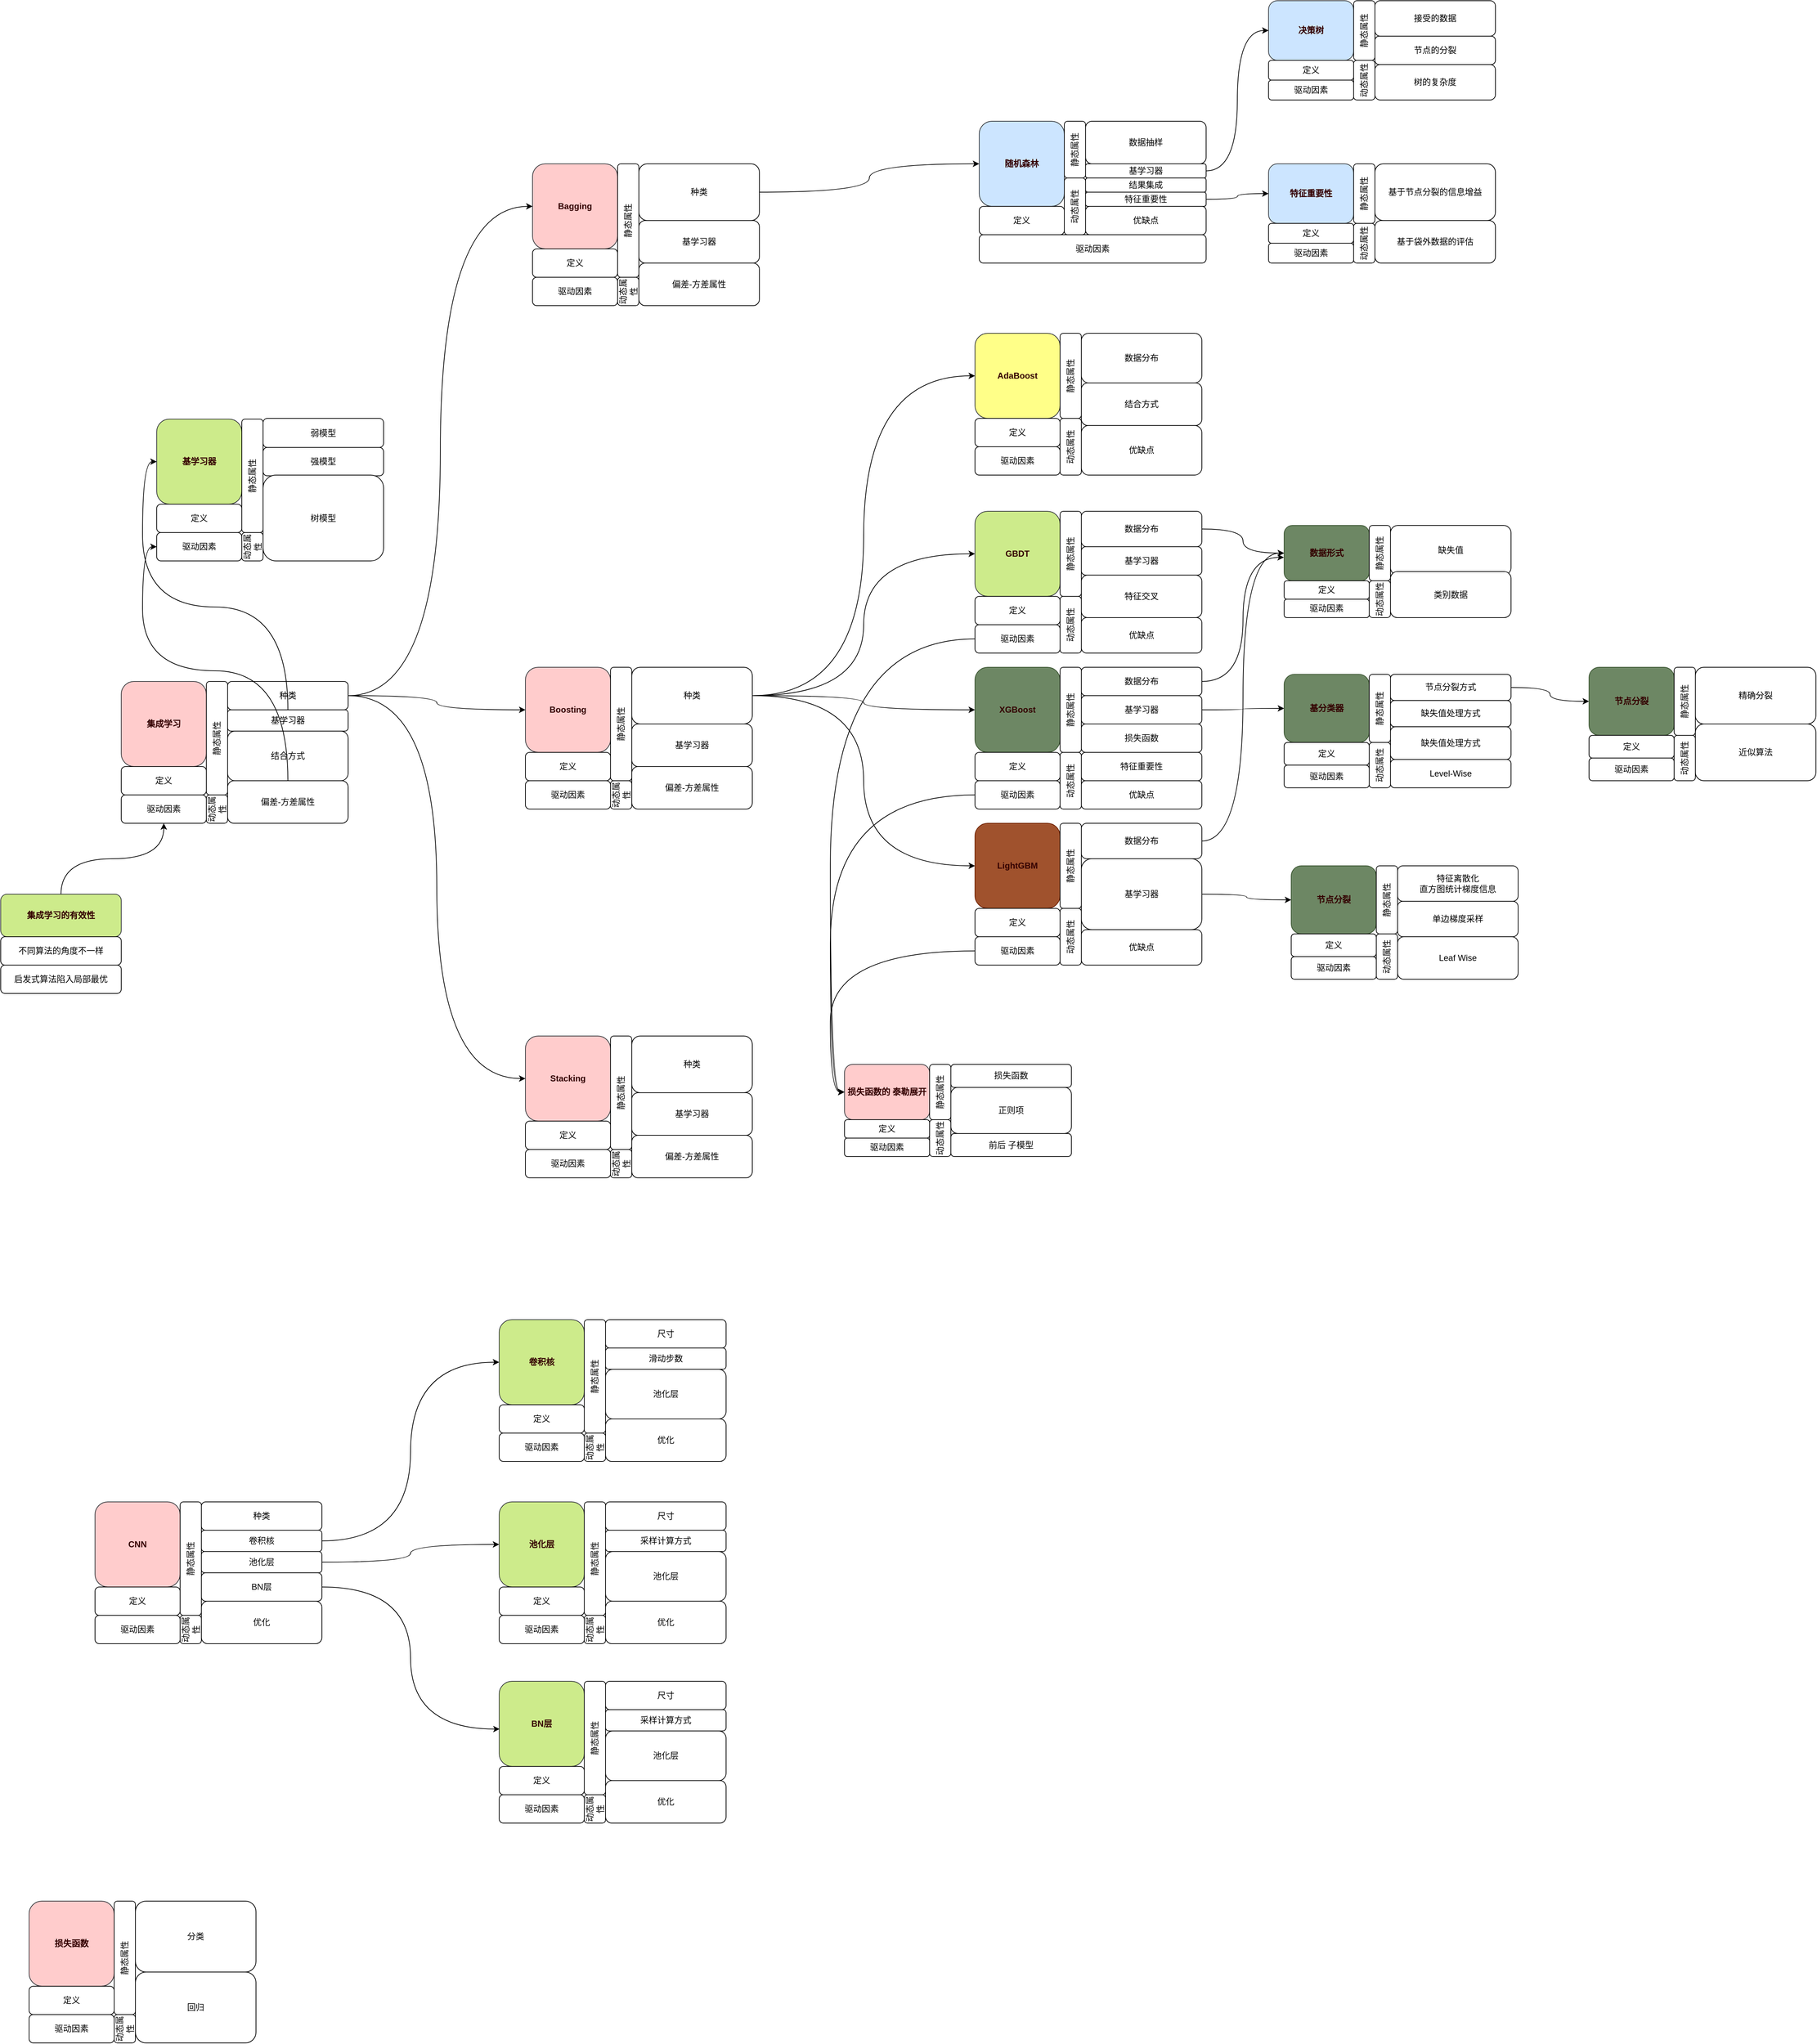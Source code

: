 <mxfile version="14.2.9" type="github">
  <diagram id="jXWVS1nJ8mBkfSVFLXK5" name="Page-1">
    <mxGraphModel dx="1015" dy="363" grid="1" gridSize="10" guides="1" tooltips="1" connect="1" arrows="1" fold="1" page="1" pageScale="1" pageWidth="827" pageHeight="1169" math="1" shadow="0">
      <root>
        <mxCell id="0" />
        <mxCell id="1" parent="0" />
        <mxCell id="T_8p9TyNU_sb_ak6CZyA-57" value="" style="group" vertex="1" connectable="0" parent="1">
          <mxGeometry x="450" y="1460" width="320" height="200" as="geometry" />
        </mxCell>
        <mxCell id="T_8p9TyNU_sb_ak6CZyA-41" value="&lt;font color=&quot;#330000&quot;&gt;&lt;b&gt;集成学习&lt;/b&gt;&lt;/font&gt;" style="rounded=1;whiteSpace=wrap;html=1;fillColor=#ffcccc;strokeColor=#36393d;" vertex="1" parent="T_8p9TyNU_sb_ak6CZyA-57">
          <mxGeometry width="120" height="120" as="geometry" />
        </mxCell>
        <mxCell id="T_8p9TyNU_sb_ak6CZyA-42" value="定义" style="rounded=1;whiteSpace=wrap;html=1;" vertex="1" parent="T_8p9TyNU_sb_ak6CZyA-57">
          <mxGeometry y="120" width="120" height="40" as="geometry" />
        </mxCell>
        <mxCell id="T_8p9TyNU_sb_ak6CZyA-43" value="静态属性" style="rounded=1;whiteSpace=wrap;html=1;horizontal=0;" vertex="1" parent="T_8p9TyNU_sb_ak6CZyA-57">
          <mxGeometry x="120" width="30" height="160" as="geometry" />
        </mxCell>
        <mxCell id="T_8p9TyNU_sb_ak6CZyA-44" value="种类" style="rounded=1;whiteSpace=wrap;html=1;" vertex="1" parent="T_8p9TyNU_sb_ak6CZyA-57">
          <mxGeometry x="150" width="170" height="40" as="geometry" />
        </mxCell>
        <mxCell id="T_8p9TyNU_sb_ak6CZyA-45" value="动态属性" style="rounded=1;whiteSpace=wrap;html=1;horizontal=0;" vertex="1" parent="T_8p9TyNU_sb_ak6CZyA-57">
          <mxGeometry x="120" y="160" width="30" height="40" as="geometry" />
        </mxCell>
        <mxCell id="T_8p9TyNU_sb_ak6CZyA-46" value="基学习器" style="rounded=1;whiteSpace=wrap;html=1;" vertex="1" parent="T_8p9TyNU_sb_ak6CZyA-57">
          <mxGeometry x="150" y="40" width="170" height="30" as="geometry" />
        </mxCell>
        <mxCell id="T_8p9TyNU_sb_ak6CZyA-47" value="驱动因素" style="rounded=1;whiteSpace=wrap;html=1;" vertex="1" parent="T_8p9TyNU_sb_ak6CZyA-57">
          <mxGeometry y="160" width="120" height="40" as="geometry" />
        </mxCell>
        <mxCell id="T_8p9TyNU_sb_ak6CZyA-48" value="偏差-方差属性" style="rounded=1;whiteSpace=wrap;html=1;" vertex="1" parent="T_8p9TyNU_sb_ak6CZyA-57">
          <mxGeometry x="150" y="140" width="170" height="60" as="geometry" />
        </mxCell>
        <mxCell id="T_8p9TyNU_sb_ak6CZyA-145" value="结合方式" style="rounded=1;whiteSpace=wrap;html=1;" vertex="1" parent="T_8p9TyNU_sb_ak6CZyA-57">
          <mxGeometry x="150" y="70" width="170" height="70" as="geometry" />
        </mxCell>
        <mxCell id="T_8p9TyNU_sb_ak6CZyA-60" value="" style="group" vertex="1" connectable="0" parent="1">
          <mxGeometry x="1660" y="670" width="320" height="200" as="geometry" />
        </mxCell>
        <mxCell id="T_8p9TyNU_sb_ak6CZyA-49" value="&lt;font color=&quot;#330000&quot;&gt;&lt;b&gt;随机森林&lt;/b&gt;&lt;/font&gt;" style="rounded=1;whiteSpace=wrap;html=1;fillColor=#cce5ff;strokeColor=#36393d;" vertex="1" parent="T_8p9TyNU_sb_ak6CZyA-60">
          <mxGeometry width="120" height="120" as="geometry" />
        </mxCell>
        <mxCell id="T_8p9TyNU_sb_ak6CZyA-50" value="定义" style="rounded=1;whiteSpace=wrap;html=1;" vertex="1" parent="T_8p9TyNU_sb_ak6CZyA-60">
          <mxGeometry y="120" width="120" height="40" as="geometry" />
        </mxCell>
        <mxCell id="T_8p9TyNU_sb_ak6CZyA-51" value="静态属性" style="rounded=1;whiteSpace=wrap;html=1;horizontal=0;" vertex="1" parent="T_8p9TyNU_sb_ak6CZyA-60">
          <mxGeometry x="120" width="30" height="80" as="geometry" />
        </mxCell>
        <mxCell id="T_8p9TyNU_sb_ak6CZyA-52" value="数据抽样" style="rounded=1;whiteSpace=wrap;html=1;" vertex="1" parent="T_8p9TyNU_sb_ak6CZyA-60">
          <mxGeometry x="150" width="170" height="60" as="geometry" />
        </mxCell>
        <mxCell id="T_8p9TyNU_sb_ak6CZyA-53" value="动态属性" style="rounded=1;whiteSpace=wrap;html=1;horizontal=0;" vertex="1" parent="T_8p9TyNU_sb_ak6CZyA-60">
          <mxGeometry x="120" y="80" width="30" height="80" as="geometry" />
        </mxCell>
        <mxCell id="T_8p9TyNU_sb_ak6CZyA-54" value="基学习器" style="rounded=1;whiteSpace=wrap;html=1;" vertex="1" parent="T_8p9TyNU_sb_ak6CZyA-60">
          <mxGeometry x="150" y="60" width="170" height="20" as="geometry" />
        </mxCell>
        <mxCell id="T_8p9TyNU_sb_ak6CZyA-55" value="驱动因素" style="rounded=1;whiteSpace=wrap;html=1;" vertex="1" parent="T_8p9TyNU_sb_ak6CZyA-60">
          <mxGeometry y="160" width="320" height="40" as="geometry" />
        </mxCell>
        <mxCell id="T_8p9TyNU_sb_ak6CZyA-56" value="结果集成" style="rounded=1;whiteSpace=wrap;html=1;" vertex="1" parent="T_8p9TyNU_sb_ak6CZyA-60">
          <mxGeometry x="150" y="80" width="170" height="20" as="geometry" />
        </mxCell>
        <mxCell id="T_8p9TyNU_sb_ak6CZyA-58" value="优缺点" style="rounded=1;whiteSpace=wrap;html=1;" vertex="1" parent="T_8p9TyNU_sb_ak6CZyA-60">
          <mxGeometry x="150" y="120" width="170" height="40" as="geometry" />
        </mxCell>
        <mxCell id="T_8p9TyNU_sb_ak6CZyA-59" value="特征重要性" style="rounded=1;whiteSpace=wrap;html=1;" vertex="1" parent="T_8p9TyNU_sb_ak6CZyA-60">
          <mxGeometry x="150" y="100" width="170" height="20" as="geometry" />
        </mxCell>
        <mxCell id="T_8p9TyNU_sb_ak6CZyA-80" value="" style="group" vertex="1" connectable="0" parent="1">
          <mxGeometry x="1654" y="969" width="320" height="200" as="geometry" />
        </mxCell>
        <mxCell id="T_8p9TyNU_sb_ak6CZyA-62" value="&lt;font color=&quot;#330000&quot;&gt;&lt;b&gt;AdaBoost&lt;/b&gt;&lt;/font&gt;" style="rounded=1;whiteSpace=wrap;html=1;fillColor=#ffff88;strokeColor=#36393d;" vertex="1" parent="T_8p9TyNU_sb_ak6CZyA-80">
          <mxGeometry width="120" height="120" as="geometry" />
        </mxCell>
        <mxCell id="T_8p9TyNU_sb_ak6CZyA-63" value="定义" style="rounded=1;whiteSpace=wrap;html=1;" vertex="1" parent="T_8p9TyNU_sb_ak6CZyA-80">
          <mxGeometry y="120" width="120" height="40" as="geometry" />
        </mxCell>
        <mxCell id="T_8p9TyNU_sb_ak6CZyA-64" value="静态属性" style="rounded=1;whiteSpace=wrap;html=1;horizontal=0;" vertex="1" parent="T_8p9TyNU_sb_ak6CZyA-80">
          <mxGeometry x="120" width="30" height="120" as="geometry" />
        </mxCell>
        <mxCell id="T_8p9TyNU_sb_ak6CZyA-65" value="数据分布" style="rounded=1;whiteSpace=wrap;html=1;" vertex="1" parent="T_8p9TyNU_sb_ak6CZyA-80">
          <mxGeometry x="150" width="170" height="70" as="geometry" />
        </mxCell>
        <mxCell id="T_8p9TyNU_sb_ak6CZyA-66" value="动态属性" style="rounded=1;whiteSpace=wrap;html=1;horizontal=0;" vertex="1" parent="T_8p9TyNU_sb_ak6CZyA-80">
          <mxGeometry x="120" y="120" width="30" height="80" as="geometry" />
        </mxCell>
        <mxCell id="T_8p9TyNU_sb_ak6CZyA-67" value="结合方式" style="rounded=1;whiteSpace=wrap;html=1;" vertex="1" parent="T_8p9TyNU_sb_ak6CZyA-80">
          <mxGeometry x="150" y="70" width="170" height="60" as="geometry" />
        </mxCell>
        <mxCell id="T_8p9TyNU_sb_ak6CZyA-68" value="驱动因素" style="rounded=1;whiteSpace=wrap;html=1;" vertex="1" parent="T_8p9TyNU_sb_ak6CZyA-80">
          <mxGeometry y="160" width="120" height="40" as="geometry" />
        </mxCell>
        <mxCell id="T_8p9TyNU_sb_ak6CZyA-70" value="优缺点" style="rounded=1;whiteSpace=wrap;html=1;" vertex="1" parent="T_8p9TyNU_sb_ak6CZyA-80">
          <mxGeometry x="150" y="130" width="170" height="70" as="geometry" />
        </mxCell>
        <mxCell id="T_8p9TyNU_sb_ak6CZyA-91" value="" style="group" vertex="1" connectable="0" parent="1">
          <mxGeometry x="1654" y="1220" width="320" height="200" as="geometry" />
        </mxCell>
        <mxCell id="T_8p9TyNU_sb_ak6CZyA-72" value="&lt;font color=&quot;#330000&quot;&gt;&lt;b&gt;GBDT&lt;/b&gt;&lt;/font&gt;" style="rounded=1;whiteSpace=wrap;html=1;fillColor=#cdeb8b;strokeColor=#36393d;" vertex="1" parent="T_8p9TyNU_sb_ak6CZyA-91">
          <mxGeometry width="120" height="120" as="geometry" />
        </mxCell>
        <mxCell id="T_8p9TyNU_sb_ak6CZyA-73" value="定义" style="rounded=1;whiteSpace=wrap;html=1;" vertex="1" parent="T_8p9TyNU_sb_ak6CZyA-91">
          <mxGeometry y="120" width="120" height="40" as="geometry" />
        </mxCell>
        <mxCell id="T_8p9TyNU_sb_ak6CZyA-74" value="静态属性" style="rounded=1;whiteSpace=wrap;html=1;horizontal=0;" vertex="1" parent="T_8p9TyNU_sb_ak6CZyA-91">
          <mxGeometry x="120" width="30" height="120" as="geometry" />
        </mxCell>
        <mxCell id="T_8p9TyNU_sb_ak6CZyA-75" value="数据分布" style="rounded=1;whiteSpace=wrap;html=1;" vertex="1" parent="T_8p9TyNU_sb_ak6CZyA-91">
          <mxGeometry x="150" width="170" height="50" as="geometry" />
        </mxCell>
        <mxCell id="T_8p9TyNU_sb_ak6CZyA-76" value="动态属性" style="rounded=1;whiteSpace=wrap;html=1;horizontal=0;" vertex="1" parent="T_8p9TyNU_sb_ak6CZyA-91">
          <mxGeometry x="120" y="120" width="30" height="80" as="geometry" />
        </mxCell>
        <mxCell id="T_8p9TyNU_sb_ak6CZyA-77" value="基学习器" style="rounded=1;whiteSpace=wrap;html=1;" vertex="1" parent="T_8p9TyNU_sb_ak6CZyA-91">
          <mxGeometry x="150" y="50" width="170" height="40" as="geometry" />
        </mxCell>
        <mxCell id="T_8p9TyNU_sb_ak6CZyA-78" value="驱动因素" style="rounded=1;whiteSpace=wrap;html=1;" vertex="1" parent="T_8p9TyNU_sb_ak6CZyA-91">
          <mxGeometry y="160" width="120" height="40" as="geometry" />
        </mxCell>
        <mxCell id="T_8p9TyNU_sb_ak6CZyA-79" value="优缺点" style="rounded=1;whiteSpace=wrap;html=1;" vertex="1" parent="T_8p9TyNU_sb_ak6CZyA-91">
          <mxGeometry x="150" y="150" width="170" height="50" as="geometry" />
        </mxCell>
        <mxCell id="T_8p9TyNU_sb_ak6CZyA-81" value="特征交叉" style="rounded=1;whiteSpace=wrap;html=1;" vertex="1" parent="T_8p9TyNU_sb_ak6CZyA-91">
          <mxGeometry x="150" y="90" width="170" height="60" as="geometry" />
        </mxCell>
        <mxCell id="T_8p9TyNU_sb_ak6CZyA-92" value="" style="group" vertex="1" connectable="0" parent="1">
          <mxGeometry x="1654" y="1440" width="320" height="200" as="geometry" />
        </mxCell>
        <mxCell id="T_8p9TyNU_sb_ak6CZyA-82" value="&lt;b&gt;&lt;font color=&quot;#330000&quot;&gt;XGBoost&lt;/font&gt;&lt;/b&gt;" style="rounded=1;whiteSpace=wrap;html=1;fillColor=#6d8764;strokeColor=#3A5431;fontColor=#ffffff;" vertex="1" parent="T_8p9TyNU_sb_ak6CZyA-92">
          <mxGeometry width="120" height="120" as="geometry" />
        </mxCell>
        <mxCell id="T_8p9TyNU_sb_ak6CZyA-83" value="定义" style="rounded=1;whiteSpace=wrap;html=1;" vertex="1" parent="T_8p9TyNU_sb_ak6CZyA-92">
          <mxGeometry y="120" width="120" height="40" as="geometry" />
        </mxCell>
        <mxCell id="T_8p9TyNU_sb_ak6CZyA-84" value="静态属性" style="rounded=1;whiteSpace=wrap;html=1;horizontal=0;" vertex="1" parent="T_8p9TyNU_sb_ak6CZyA-92">
          <mxGeometry x="120" width="30" height="120" as="geometry" />
        </mxCell>
        <mxCell id="T_8p9TyNU_sb_ak6CZyA-85" value="数据分布" style="rounded=1;whiteSpace=wrap;html=1;" vertex="1" parent="T_8p9TyNU_sb_ak6CZyA-92">
          <mxGeometry x="150" width="170" height="40" as="geometry" />
        </mxCell>
        <mxCell id="T_8p9TyNU_sb_ak6CZyA-86" value="动态属性" style="rounded=1;whiteSpace=wrap;html=1;horizontal=0;" vertex="1" parent="T_8p9TyNU_sb_ak6CZyA-92">
          <mxGeometry x="120" y="120" width="30" height="80" as="geometry" />
        </mxCell>
        <mxCell id="T_8p9TyNU_sb_ak6CZyA-87" value="基学习器" style="rounded=1;whiteSpace=wrap;html=1;" vertex="1" parent="T_8p9TyNU_sb_ak6CZyA-92">
          <mxGeometry x="150" y="40" width="170" height="40" as="geometry" />
        </mxCell>
        <mxCell id="T_8p9TyNU_sb_ak6CZyA-88" value="驱动因素" style="rounded=1;whiteSpace=wrap;html=1;" vertex="1" parent="T_8p9TyNU_sb_ak6CZyA-92">
          <mxGeometry y="160" width="120" height="40" as="geometry" />
        </mxCell>
        <mxCell id="T_8p9TyNU_sb_ak6CZyA-89" value="优缺点" style="rounded=1;whiteSpace=wrap;html=1;" vertex="1" parent="T_8p9TyNU_sb_ak6CZyA-92">
          <mxGeometry x="150" y="160" width="170" height="40" as="geometry" />
        </mxCell>
        <mxCell id="T_8p9TyNU_sb_ak6CZyA-210" value="损失函数" style="rounded=1;whiteSpace=wrap;html=1;" vertex="1" parent="T_8p9TyNU_sb_ak6CZyA-92">
          <mxGeometry x="150" y="80" width="170" height="40" as="geometry" />
        </mxCell>
        <mxCell id="T_8p9TyNU_sb_ak6CZyA-245" value="特征重要性" style="rounded=1;whiteSpace=wrap;html=1;" vertex="1" parent="T_8p9TyNU_sb_ak6CZyA-92">
          <mxGeometry x="150" y="120" width="170" height="40" as="geometry" />
        </mxCell>
        <mxCell id="T_8p9TyNU_sb_ak6CZyA-97" value="" style="group" vertex="1" connectable="0" parent="1">
          <mxGeometry x="1030" y="730" width="320" height="200" as="geometry" />
        </mxCell>
        <mxCell id="T_8p9TyNU_sb_ak6CZyA-98" value="&lt;font color=&quot;#330000&quot;&gt;&lt;b&gt;Bagging&lt;/b&gt;&lt;/font&gt;" style="rounded=1;whiteSpace=wrap;html=1;fillColor=#ffcccc;strokeColor=#36393d;" vertex="1" parent="T_8p9TyNU_sb_ak6CZyA-97">
          <mxGeometry width="120" height="120" as="geometry" />
        </mxCell>
        <mxCell id="T_8p9TyNU_sb_ak6CZyA-99" value="定义" style="rounded=1;whiteSpace=wrap;html=1;" vertex="1" parent="T_8p9TyNU_sb_ak6CZyA-97">
          <mxGeometry y="120" width="120" height="40" as="geometry" />
        </mxCell>
        <mxCell id="T_8p9TyNU_sb_ak6CZyA-100" value="静态属性" style="rounded=1;whiteSpace=wrap;html=1;horizontal=0;" vertex="1" parent="T_8p9TyNU_sb_ak6CZyA-97">
          <mxGeometry x="120" width="30" height="160" as="geometry" />
        </mxCell>
        <mxCell id="T_8p9TyNU_sb_ak6CZyA-101" value="种类" style="rounded=1;whiteSpace=wrap;html=1;" vertex="1" parent="T_8p9TyNU_sb_ak6CZyA-97">
          <mxGeometry x="150" width="170" height="80" as="geometry" />
        </mxCell>
        <mxCell id="T_8p9TyNU_sb_ak6CZyA-102" value="动态属性" style="rounded=1;whiteSpace=wrap;html=1;horizontal=0;" vertex="1" parent="T_8p9TyNU_sb_ak6CZyA-97">
          <mxGeometry x="120" y="160" width="30" height="40" as="geometry" />
        </mxCell>
        <mxCell id="T_8p9TyNU_sb_ak6CZyA-103" value="基学习器" style="rounded=1;whiteSpace=wrap;html=1;" vertex="1" parent="T_8p9TyNU_sb_ak6CZyA-97">
          <mxGeometry x="150" y="80" width="170" height="60" as="geometry" />
        </mxCell>
        <mxCell id="T_8p9TyNU_sb_ak6CZyA-104" value="驱动因素" style="rounded=1;whiteSpace=wrap;html=1;" vertex="1" parent="T_8p9TyNU_sb_ak6CZyA-97">
          <mxGeometry y="160" width="120" height="40" as="geometry" />
        </mxCell>
        <mxCell id="T_8p9TyNU_sb_ak6CZyA-105" value="偏差-方差属性" style="rounded=1;whiteSpace=wrap;html=1;" vertex="1" parent="T_8p9TyNU_sb_ak6CZyA-97">
          <mxGeometry x="150" y="140" width="170" height="60" as="geometry" />
        </mxCell>
        <mxCell id="T_8p9TyNU_sb_ak6CZyA-106" value="" style="group" vertex="1" connectable="0" parent="1">
          <mxGeometry x="1020" y="1440" width="320" height="200" as="geometry" />
        </mxCell>
        <mxCell id="T_8p9TyNU_sb_ak6CZyA-107" value="&lt;font color=&quot;#330000&quot;&gt;&lt;b&gt;Boosting&lt;/b&gt;&lt;/font&gt;" style="rounded=1;whiteSpace=wrap;html=1;fillColor=#ffcccc;strokeColor=#36393d;" vertex="1" parent="T_8p9TyNU_sb_ak6CZyA-106">
          <mxGeometry width="120" height="120" as="geometry" />
        </mxCell>
        <mxCell id="T_8p9TyNU_sb_ak6CZyA-108" value="定义" style="rounded=1;whiteSpace=wrap;html=1;" vertex="1" parent="T_8p9TyNU_sb_ak6CZyA-106">
          <mxGeometry y="120" width="120" height="40" as="geometry" />
        </mxCell>
        <mxCell id="T_8p9TyNU_sb_ak6CZyA-109" value="静态属性" style="rounded=1;whiteSpace=wrap;html=1;horizontal=0;" vertex="1" parent="T_8p9TyNU_sb_ak6CZyA-106">
          <mxGeometry x="120" width="30" height="160" as="geometry" />
        </mxCell>
        <mxCell id="T_8p9TyNU_sb_ak6CZyA-110" value="种类" style="rounded=1;whiteSpace=wrap;html=1;" vertex="1" parent="T_8p9TyNU_sb_ak6CZyA-106">
          <mxGeometry x="150" width="170" height="80" as="geometry" />
        </mxCell>
        <mxCell id="T_8p9TyNU_sb_ak6CZyA-111" value="动态属性" style="rounded=1;whiteSpace=wrap;html=1;horizontal=0;" vertex="1" parent="T_8p9TyNU_sb_ak6CZyA-106">
          <mxGeometry x="120" y="160" width="30" height="40" as="geometry" />
        </mxCell>
        <mxCell id="T_8p9TyNU_sb_ak6CZyA-112" value="基学习器" style="rounded=1;whiteSpace=wrap;html=1;" vertex="1" parent="T_8p9TyNU_sb_ak6CZyA-106">
          <mxGeometry x="150" y="80" width="170" height="60" as="geometry" />
        </mxCell>
        <mxCell id="T_8p9TyNU_sb_ak6CZyA-113" value="驱动因素" style="rounded=1;whiteSpace=wrap;html=1;" vertex="1" parent="T_8p9TyNU_sb_ak6CZyA-106">
          <mxGeometry y="160" width="120" height="40" as="geometry" />
        </mxCell>
        <mxCell id="T_8p9TyNU_sb_ak6CZyA-114" value="偏差-方差属性" style="rounded=1;whiteSpace=wrap;html=1;" vertex="1" parent="T_8p9TyNU_sb_ak6CZyA-106">
          <mxGeometry x="150" y="140" width="170" height="60" as="geometry" />
        </mxCell>
        <mxCell id="T_8p9TyNU_sb_ak6CZyA-115" value="" style="group" vertex="1" connectable="0" parent="1">
          <mxGeometry x="1020" y="1960" width="320" height="200" as="geometry" />
        </mxCell>
        <mxCell id="T_8p9TyNU_sb_ak6CZyA-116" value="&lt;font color=&quot;#330000&quot;&gt;&lt;b&gt;Stacking&lt;/b&gt;&lt;/font&gt;" style="rounded=1;whiteSpace=wrap;html=1;fillColor=#ffcccc;strokeColor=#36393d;" vertex="1" parent="T_8p9TyNU_sb_ak6CZyA-115">
          <mxGeometry width="120" height="120" as="geometry" />
        </mxCell>
        <mxCell id="T_8p9TyNU_sb_ak6CZyA-117" value="定义" style="rounded=1;whiteSpace=wrap;html=1;" vertex="1" parent="T_8p9TyNU_sb_ak6CZyA-115">
          <mxGeometry y="120" width="120" height="40" as="geometry" />
        </mxCell>
        <mxCell id="T_8p9TyNU_sb_ak6CZyA-118" value="静态属性" style="rounded=1;whiteSpace=wrap;html=1;horizontal=0;" vertex="1" parent="T_8p9TyNU_sb_ak6CZyA-115">
          <mxGeometry x="120" width="30" height="160" as="geometry" />
        </mxCell>
        <mxCell id="T_8p9TyNU_sb_ak6CZyA-119" value="种类" style="rounded=1;whiteSpace=wrap;html=1;" vertex="1" parent="T_8p9TyNU_sb_ak6CZyA-115">
          <mxGeometry x="150" width="170" height="80" as="geometry" />
        </mxCell>
        <mxCell id="T_8p9TyNU_sb_ak6CZyA-120" value="动态属性" style="rounded=1;whiteSpace=wrap;html=1;horizontal=0;" vertex="1" parent="T_8p9TyNU_sb_ak6CZyA-115">
          <mxGeometry x="120" y="160" width="30" height="40" as="geometry" />
        </mxCell>
        <mxCell id="T_8p9TyNU_sb_ak6CZyA-121" value="基学习器" style="rounded=1;whiteSpace=wrap;html=1;" vertex="1" parent="T_8p9TyNU_sb_ak6CZyA-115">
          <mxGeometry x="150" y="80" width="170" height="60" as="geometry" />
        </mxCell>
        <mxCell id="T_8p9TyNU_sb_ak6CZyA-122" value="驱动因素" style="rounded=1;whiteSpace=wrap;html=1;" vertex="1" parent="T_8p9TyNU_sb_ak6CZyA-115">
          <mxGeometry y="160" width="120" height="40" as="geometry" />
        </mxCell>
        <mxCell id="T_8p9TyNU_sb_ak6CZyA-123" value="偏差-方差属性" style="rounded=1;whiteSpace=wrap;html=1;" vertex="1" parent="T_8p9TyNU_sb_ak6CZyA-115">
          <mxGeometry x="150" y="140" width="170" height="60" as="geometry" />
        </mxCell>
        <mxCell id="T_8p9TyNU_sb_ak6CZyA-124" style="edgeStyle=orthogonalEdgeStyle;orthogonalLoop=1;jettySize=auto;html=1;entryX=0;entryY=0.5;entryDx=0;entryDy=0;curved=1;" edge="1" parent="1" source="T_8p9TyNU_sb_ak6CZyA-44" target="T_8p9TyNU_sb_ak6CZyA-98">
          <mxGeometry relative="1" as="geometry" />
        </mxCell>
        <mxCell id="T_8p9TyNU_sb_ak6CZyA-126" style="edgeStyle=orthogonalEdgeStyle;curved=1;orthogonalLoop=1;jettySize=auto;html=1;entryX=0;entryY=0.5;entryDx=0;entryDy=0;" edge="1" parent="1" source="T_8p9TyNU_sb_ak6CZyA-44" target="T_8p9TyNU_sb_ak6CZyA-116">
          <mxGeometry relative="1" as="geometry" />
        </mxCell>
        <mxCell id="T_8p9TyNU_sb_ak6CZyA-127" style="edgeStyle=orthogonalEdgeStyle;curved=1;orthogonalLoop=1;jettySize=auto;html=1;" edge="1" parent="1" source="T_8p9TyNU_sb_ak6CZyA-44" target="T_8p9TyNU_sb_ak6CZyA-107">
          <mxGeometry relative="1" as="geometry" />
        </mxCell>
        <mxCell id="T_8p9TyNU_sb_ak6CZyA-130" style="edgeStyle=orthogonalEdgeStyle;curved=1;orthogonalLoop=1;jettySize=auto;html=1;entryX=0;entryY=0.5;entryDx=0;entryDy=0;" edge="1" parent="1" source="T_8p9TyNU_sb_ak6CZyA-101" target="T_8p9TyNU_sb_ak6CZyA-49">
          <mxGeometry relative="1" as="geometry" />
        </mxCell>
        <mxCell id="T_8p9TyNU_sb_ak6CZyA-131" style="edgeStyle=orthogonalEdgeStyle;curved=1;orthogonalLoop=1;jettySize=auto;html=1;entryX=0;entryY=0.5;entryDx=0;entryDy=0;" edge="1" parent="1" source="T_8p9TyNU_sb_ak6CZyA-110" target="T_8p9TyNU_sb_ak6CZyA-62">
          <mxGeometry relative="1" as="geometry" />
        </mxCell>
        <mxCell id="T_8p9TyNU_sb_ak6CZyA-132" style="edgeStyle=orthogonalEdgeStyle;curved=1;orthogonalLoop=1;jettySize=auto;html=1;entryX=0;entryY=0.5;entryDx=0;entryDy=0;" edge="1" parent="1" source="T_8p9TyNU_sb_ak6CZyA-110" target="T_8p9TyNU_sb_ak6CZyA-72">
          <mxGeometry relative="1" as="geometry" />
        </mxCell>
        <mxCell id="T_8p9TyNU_sb_ak6CZyA-134" value="" style="group" vertex="1" connectable="0" parent="1">
          <mxGeometry x="1654" y="1660" width="320" height="200" as="geometry" />
        </mxCell>
        <mxCell id="T_8p9TyNU_sb_ak6CZyA-135" value="&lt;b&gt;&lt;font color=&quot;#330000&quot;&gt;LightGBM&lt;/font&gt;&lt;/b&gt;" style="rounded=1;whiteSpace=wrap;html=1;fillColor=#a0522d;strokeColor=#6D1F00;fontColor=#ffffff;" vertex="1" parent="T_8p9TyNU_sb_ak6CZyA-134">
          <mxGeometry width="120" height="120" as="geometry" />
        </mxCell>
        <mxCell id="T_8p9TyNU_sb_ak6CZyA-136" value="定义" style="rounded=1;whiteSpace=wrap;html=1;" vertex="1" parent="T_8p9TyNU_sb_ak6CZyA-134">
          <mxGeometry y="120" width="120" height="40" as="geometry" />
        </mxCell>
        <mxCell id="T_8p9TyNU_sb_ak6CZyA-137" value="静态属性" style="rounded=1;whiteSpace=wrap;html=1;horizontal=0;" vertex="1" parent="T_8p9TyNU_sb_ak6CZyA-134">
          <mxGeometry x="120" width="30" height="120" as="geometry" />
        </mxCell>
        <mxCell id="T_8p9TyNU_sb_ak6CZyA-138" value="数据分布" style="rounded=1;whiteSpace=wrap;html=1;" vertex="1" parent="T_8p9TyNU_sb_ak6CZyA-134">
          <mxGeometry x="150" width="170" height="50" as="geometry" />
        </mxCell>
        <mxCell id="T_8p9TyNU_sb_ak6CZyA-139" value="动态属性" style="rounded=1;whiteSpace=wrap;html=1;horizontal=0;" vertex="1" parent="T_8p9TyNU_sb_ak6CZyA-134">
          <mxGeometry x="120" y="120" width="30" height="80" as="geometry" />
        </mxCell>
        <mxCell id="T_8p9TyNU_sb_ak6CZyA-140" value="基学习器" style="rounded=1;whiteSpace=wrap;html=1;" vertex="1" parent="T_8p9TyNU_sb_ak6CZyA-134">
          <mxGeometry x="150" y="50" width="170" height="100" as="geometry" />
        </mxCell>
        <mxCell id="T_8p9TyNU_sb_ak6CZyA-141" value="驱动因素" style="rounded=1;whiteSpace=wrap;html=1;" vertex="1" parent="T_8p9TyNU_sb_ak6CZyA-134">
          <mxGeometry y="160" width="120" height="40" as="geometry" />
        </mxCell>
        <mxCell id="T_8p9TyNU_sb_ak6CZyA-142" value="优缺点" style="rounded=1;whiteSpace=wrap;html=1;" vertex="1" parent="T_8p9TyNU_sb_ak6CZyA-134">
          <mxGeometry x="150" y="150" width="170" height="50" as="geometry" />
        </mxCell>
        <mxCell id="T_8p9TyNU_sb_ak6CZyA-143" style="edgeStyle=orthogonalEdgeStyle;curved=1;orthogonalLoop=1;jettySize=auto;html=1;entryX=0;entryY=0.5;entryDx=0;entryDy=0;" edge="1" parent="1" source="T_8p9TyNU_sb_ak6CZyA-110" target="T_8p9TyNU_sb_ak6CZyA-82">
          <mxGeometry relative="1" as="geometry" />
        </mxCell>
        <mxCell id="T_8p9TyNU_sb_ak6CZyA-144" style="edgeStyle=orthogonalEdgeStyle;curved=1;orthogonalLoop=1;jettySize=auto;html=1;entryX=0;entryY=0.5;entryDx=0;entryDy=0;" edge="1" parent="1" source="T_8p9TyNU_sb_ak6CZyA-110" target="T_8p9TyNU_sb_ak6CZyA-135">
          <mxGeometry relative="1" as="geometry" />
        </mxCell>
        <mxCell id="T_8p9TyNU_sb_ak6CZyA-149" value="" style="group" vertex="1" connectable="0" parent="1">
          <mxGeometry x="280" y="1760" width="170" height="140" as="geometry" />
        </mxCell>
        <mxCell id="T_8p9TyNU_sb_ak6CZyA-146" value="&lt;font color=&quot;#330000&quot;&gt;集成学习的有效性&lt;/font&gt;" style="rounded=1;whiteSpace=wrap;html=1;fontStyle=1;fillColor=#cdeb8b;strokeColor=#36393d;" vertex="1" parent="T_8p9TyNU_sb_ak6CZyA-149">
          <mxGeometry width="170" height="60" as="geometry" />
        </mxCell>
        <mxCell id="T_8p9TyNU_sb_ak6CZyA-147" value="不同算法的角度不一样" style="rounded=1;whiteSpace=wrap;html=1;" vertex="1" parent="T_8p9TyNU_sb_ak6CZyA-149">
          <mxGeometry y="60" width="170" height="40" as="geometry" />
        </mxCell>
        <mxCell id="T_8p9TyNU_sb_ak6CZyA-148" value="启发式算法陷入局部最优" style="rounded=1;whiteSpace=wrap;html=1;" vertex="1" parent="T_8p9TyNU_sb_ak6CZyA-149">
          <mxGeometry y="100" width="170" height="40" as="geometry" />
        </mxCell>
        <mxCell id="T_8p9TyNU_sb_ak6CZyA-151" style="edgeStyle=orthogonalEdgeStyle;curved=1;orthogonalLoop=1;jettySize=auto;html=1;entryX=0.5;entryY=1;entryDx=0;entryDy=0;" edge="1" parent="1" source="T_8p9TyNU_sb_ak6CZyA-146" target="T_8p9TyNU_sb_ak6CZyA-47">
          <mxGeometry relative="1" as="geometry" />
        </mxCell>
        <mxCell id="T_8p9TyNU_sb_ak6CZyA-152" value="" style="group" vertex="1" connectable="0" parent="1">
          <mxGeometry x="500" y="1090" width="320" height="200" as="geometry" />
        </mxCell>
        <mxCell id="T_8p9TyNU_sb_ak6CZyA-153" value="&lt;font color=&quot;#330000&quot;&gt;&lt;b&gt;基学习器&lt;/b&gt;&lt;/font&gt;" style="rounded=1;whiteSpace=wrap;html=1;fillColor=#cdeb8b;strokeColor=#36393d;" vertex="1" parent="T_8p9TyNU_sb_ak6CZyA-152">
          <mxGeometry width="120" height="120" as="geometry" />
        </mxCell>
        <mxCell id="T_8p9TyNU_sb_ak6CZyA-154" value="定义" style="rounded=1;whiteSpace=wrap;html=1;" vertex="1" parent="T_8p9TyNU_sb_ak6CZyA-152">
          <mxGeometry y="120" width="120" height="40" as="geometry" />
        </mxCell>
        <mxCell id="T_8p9TyNU_sb_ak6CZyA-155" value="静态属性" style="rounded=1;whiteSpace=wrap;html=1;horizontal=0;" vertex="1" parent="T_8p9TyNU_sb_ak6CZyA-152">
          <mxGeometry x="120" width="30" height="160" as="geometry" />
        </mxCell>
        <mxCell id="T_8p9TyNU_sb_ak6CZyA-157" value="动态属性" style="rounded=1;whiteSpace=wrap;html=1;horizontal=0;" vertex="1" parent="T_8p9TyNU_sb_ak6CZyA-152">
          <mxGeometry x="120" y="160" width="30" height="40" as="geometry" />
        </mxCell>
        <mxCell id="T_8p9TyNU_sb_ak6CZyA-158" value="弱模型" style="rounded=1;whiteSpace=wrap;html=1;" vertex="1" parent="T_8p9TyNU_sb_ak6CZyA-152">
          <mxGeometry x="150" y="-1" width="170" height="41" as="geometry" />
        </mxCell>
        <mxCell id="T_8p9TyNU_sb_ak6CZyA-159" value="驱动因素" style="rounded=1;whiteSpace=wrap;html=1;" vertex="1" parent="T_8p9TyNU_sb_ak6CZyA-152">
          <mxGeometry y="160" width="120" height="40" as="geometry" />
        </mxCell>
        <mxCell id="T_8p9TyNU_sb_ak6CZyA-161" value="强模型" style="rounded=1;whiteSpace=wrap;html=1;" vertex="1" parent="T_8p9TyNU_sb_ak6CZyA-152">
          <mxGeometry x="150" y="40" width="170" height="40" as="geometry" />
        </mxCell>
        <mxCell id="T_8p9TyNU_sb_ak6CZyA-164" value="树模型" style="rounded=1;whiteSpace=wrap;html=1;" vertex="1" parent="T_8p9TyNU_sb_ak6CZyA-152">
          <mxGeometry x="150" y="79" width="170" height="121" as="geometry" />
        </mxCell>
        <mxCell id="T_8p9TyNU_sb_ak6CZyA-162" style="edgeStyle=orthogonalEdgeStyle;curved=1;orthogonalLoop=1;jettySize=auto;html=1;entryX=0;entryY=0.5;entryDx=0;entryDy=0;" edge="1" parent="1" source="T_8p9TyNU_sb_ak6CZyA-46" target="T_8p9TyNU_sb_ak6CZyA-153">
          <mxGeometry relative="1" as="geometry" />
        </mxCell>
        <mxCell id="T_8p9TyNU_sb_ak6CZyA-163" style="edgeStyle=orthogonalEdgeStyle;curved=1;orthogonalLoop=1;jettySize=auto;html=1;entryX=0;entryY=0.5;entryDx=0;entryDy=0;" edge="1" parent="1" source="T_8p9TyNU_sb_ak6CZyA-48" target="T_8p9TyNU_sb_ak6CZyA-159">
          <mxGeometry relative="1" as="geometry" />
        </mxCell>
        <mxCell id="T_8p9TyNU_sb_ak6CZyA-165" value="" style="group" vertex="1" connectable="0" parent="1">
          <mxGeometry x="2068" y="500" width="320" height="140" as="geometry" />
        </mxCell>
        <mxCell id="T_8p9TyNU_sb_ak6CZyA-166" value="&lt;font color=&quot;#330000&quot;&gt;&lt;b&gt;决策树&lt;/b&gt;&lt;/font&gt;" style="rounded=1;whiteSpace=wrap;html=1;fillColor=#cce5ff;strokeColor=#36393d;" vertex="1" parent="T_8p9TyNU_sb_ak6CZyA-165">
          <mxGeometry width="120" height="84" as="geometry" />
        </mxCell>
        <mxCell id="T_8p9TyNU_sb_ak6CZyA-167" value="定义" style="rounded=1;whiteSpace=wrap;html=1;" vertex="1" parent="T_8p9TyNU_sb_ak6CZyA-165">
          <mxGeometry y="84" width="120" height="28" as="geometry" />
        </mxCell>
        <mxCell id="T_8p9TyNU_sb_ak6CZyA-168" value="静态属性" style="rounded=1;whiteSpace=wrap;html=1;horizontal=0;" vertex="1" parent="T_8p9TyNU_sb_ak6CZyA-165">
          <mxGeometry x="120" width="30" height="84" as="geometry" />
        </mxCell>
        <mxCell id="T_8p9TyNU_sb_ak6CZyA-169" value="接受的数据" style="rounded=1;whiteSpace=wrap;html=1;" vertex="1" parent="T_8p9TyNU_sb_ak6CZyA-165">
          <mxGeometry x="150" width="170" height="50" as="geometry" />
        </mxCell>
        <mxCell id="T_8p9TyNU_sb_ak6CZyA-170" value="动态属性" style="rounded=1;whiteSpace=wrap;html=1;horizontal=0;" vertex="1" parent="T_8p9TyNU_sb_ak6CZyA-165">
          <mxGeometry x="120" y="84" width="30" height="56" as="geometry" />
        </mxCell>
        <mxCell id="T_8p9TyNU_sb_ak6CZyA-171" value="节点的分裂" style="rounded=1;whiteSpace=wrap;html=1;" vertex="1" parent="T_8p9TyNU_sb_ak6CZyA-165">
          <mxGeometry x="150" y="50" width="170" height="40" as="geometry" />
        </mxCell>
        <mxCell id="T_8p9TyNU_sb_ak6CZyA-172" value="驱动因素" style="rounded=1;whiteSpace=wrap;html=1;" vertex="1" parent="T_8p9TyNU_sb_ak6CZyA-165">
          <mxGeometry y="112" width="120" height="28" as="geometry" />
        </mxCell>
        <mxCell id="T_8p9TyNU_sb_ak6CZyA-173" value="树的复杂度" style="rounded=1;whiteSpace=wrap;html=1;" vertex="1" parent="T_8p9TyNU_sb_ak6CZyA-165">
          <mxGeometry x="150" y="90" width="170" height="50" as="geometry" />
        </mxCell>
        <mxCell id="T_8p9TyNU_sb_ak6CZyA-176" style="edgeStyle=orthogonalEdgeStyle;curved=1;orthogonalLoop=1;jettySize=auto;html=1;entryX=0;entryY=0.5;entryDx=0;entryDy=0;" edge="1" parent="1" source="T_8p9TyNU_sb_ak6CZyA-54" target="T_8p9TyNU_sb_ak6CZyA-166">
          <mxGeometry relative="1" as="geometry" />
        </mxCell>
        <mxCell id="T_8p9TyNU_sb_ak6CZyA-178" value="" style="group" vertex="1" connectable="0" parent="1">
          <mxGeometry x="2068" y="730" width="320" height="140" as="geometry" />
        </mxCell>
        <mxCell id="T_8p9TyNU_sb_ak6CZyA-179" value="&lt;font color=&quot;#330000&quot;&gt;&lt;b&gt;特征重要性&lt;/b&gt;&lt;/font&gt;" style="rounded=1;whiteSpace=wrap;html=1;fillColor=#cce5ff;strokeColor=#36393d;" vertex="1" parent="T_8p9TyNU_sb_ak6CZyA-178">
          <mxGeometry width="120" height="84" as="geometry" />
        </mxCell>
        <mxCell id="T_8p9TyNU_sb_ak6CZyA-180" value="定义" style="rounded=1;whiteSpace=wrap;html=1;" vertex="1" parent="T_8p9TyNU_sb_ak6CZyA-178">
          <mxGeometry y="84" width="120" height="28" as="geometry" />
        </mxCell>
        <mxCell id="T_8p9TyNU_sb_ak6CZyA-181" value="静态属性" style="rounded=1;whiteSpace=wrap;html=1;horizontal=0;" vertex="1" parent="T_8p9TyNU_sb_ak6CZyA-178">
          <mxGeometry x="120" width="30" height="84" as="geometry" />
        </mxCell>
        <mxCell id="T_8p9TyNU_sb_ak6CZyA-182" value="基于节点分裂的信息增益" style="rounded=1;whiteSpace=wrap;html=1;" vertex="1" parent="T_8p9TyNU_sb_ak6CZyA-178">
          <mxGeometry x="150" width="170" height="80" as="geometry" />
        </mxCell>
        <mxCell id="T_8p9TyNU_sb_ak6CZyA-183" value="动态属性" style="rounded=1;whiteSpace=wrap;html=1;horizontal=0;" vertex="1" parent="T_8p9TyNU_sb_ak6CZyA-178">
          <mxGeometry x="120" y="84" width="30" height="56" as="geometry" />
        </mxCell>
        <mxCell id="T_8p9TyNU_sb_ak6CZyA-184" value="基于袋外数据的评估" style="rounded=1;whiteSpace=wrap;html=1;" vertex="1" parent="T_8p9TyNU_sb_ak6CZyA-178">
          <mxGeometry x="150" y="80" width="170" height="60" as="geometry" />
        </mxCell>
        <mxCell id="T_8p9TyNU_sb_ak6CZyA-185" value="驱动因素" style="rounded=1;whiteSpace=wrap;html=1;" vertex="1" parent="T_8p9TyNU_sb_ak6CZyA-178">
          <mxGeometry y="112" width="120" height="28" as="geometry" />
        </mxCell>
        <mxCell id="T_8p9TyNU_sb_ak6CZyA-187" style="edgeStyle=orthogonalEdgeStyle;curved=1;orthogonalLoop=1;jettySize=auto;html=1;entryX=0;entryY=0.5;entryDx=0;entryDy=0;" edge="1" parent="1" source="T_8p9TyNU_sb_ak6CZyA-59" target="T_8p9TyNU_sb_ak6CZyA-179">
          <mxGeometry relative="1" as="geometry" />
        </mxCell>
        <mxCell id="T_8p9TyNU_sb_ak6CZyA-188" value="" style="group" vertex="1" connectable="0" parent="1">
          <mxGeometry x="1470" y="2000" width="320" height="130" as="geometry" />
        </mxCell>
        <mxCell id="T_8p9TyNU_sb_ak6CZyA-189" value="&lt;b&gt;&lt;font color=&quot;#330000&quot;&gt;损失函数的 泰勒展开&lt;/font&gt;&lt;/b&gt;" style="rounded=1;whiteSpace=wrap;html=1;fillColor=#ffcccc;strokeColor=#36393d;" vertex="1" parent="T_8p9TyNU_sb_ak6CZyA-188">
          <mxGeometry width="120" height="78" as="geometry" />
        </mxCell>
        <mxCell id="T_8p9TyNU_sb_ak6CZyA-190" value="定义" style="rounded=1;whiteSpace=wrap;html=1;" vertex="1" parent="T_8p9TyNU_sb_ak6CZyA-188">
          <mxGeometry y="78" width="120" height="26" as="geometry" />
        </mxCell>
        <mxCell id="T_8p9TyNU_sb_ak6CZyA-191" value="静态属性" style="rounded=1;whiteSpace=wrap;html=1;horizontal=0;" vertex="1" parent="T_8p9TyNU_sb_ak6CZyA-188">
          <mxGeometry x="120" width="30" height="78" as="geometry" />
        </mxCell>
        <mxCell id="T_8p9TyNU_sb_ak6CZyA-192" value="损失函数" style="rounded=1;whiteSpace=wrap;html=1;" vertex="1" parent="T_8p9TyNU_sb_ak6CZyA-188">
          <mxGeometry x="150" width="170" height="32.5" as="geometry" />
        </mxCell>
        <mxCell id="T_8p9TyNU_sb_ak6CZyA-193" value="动态属性" style="rounded=1;whiteSpace=wrap;html=1;horizontal=0;" vertex="1" parent="T_8p9TyNU_sb_ak6CZyA-188">
          <mxGeometry x="120" y="78" width="30" height="52" as="geometry" />
        </mxCell>
        <mxCell id="T_8p9TyNU_sb_ak6CZyA-194" value="正则项" style="rounded=1;whiteSpace=wrap;html=1;" vertex="1" parent="T_8p9TyNU_sb_ak6CZyA-188">
          <mxGeometry x="150" y="32.5" width="170" height="65" as="geometry" />
        </mxCell>
        <mxCell id="T_8p9TyNU_sb_ak6CZyA-195" value="驱动因素" style="rounded=1;whiteSpace=wrap;html=1;" vertex="1" parent="T_8p9TyNU_sb_ak6CZyA-188">
          <mxGeometry y="104" width="120" height="26" as="geometry" />
        </mxCell>
        <mxCell id="T_8p9TyNU_sb_ak6CZyA-196" value="前后 子模型" style="rounded=1;whiteSpace=wrap;html=1;" vertex="1" parent="T_8p9TyNU_sb_ak6CZyA-188">
          <mxGeometry x="150" y="97.5" width="170" height="32.5" as="geometry" />
        </mxCell>
        <mxCell id="T_8p9TyNU_sb_ak6CZyA-197" style="edgeStyle=orthogonalEdgeStyle;curved=1;orthogonalLoop=1;jettySize=auto;html=1;entryX=0;entryY=0.5;entryDx=0;entryDy=0;" edge="1" parent="1" source="T_8p9TyNU_sb_ak6CZyA-78" target="T_8p9TyNU_sb_ak6CZyA-189">
          <mxGeometry relative="1" as="geometry" />
        </mxCell>
        <mxCell id="T_8p9TyNU_sb_ak6CZyA-198" style="edgeStyle=orthogonalEdgeStyle;curved=1;orthogonalLoop=1;jettySize=auto;html=1;entryX=0;entryY=0.5;entryDx=0;entryDy=0;" edge="1" parent="1" source="T_8p9TyNU_sb_ak6CZyA-88" target="T_8p9TyNU_sb_ak6CZyA-189">
          <mxGeometry relative="1" as="geometry" />
        </mxCell>
        <mxCell id="T_8p9TyNU_sb_ak6CZyA-199" style="edgeStyle=orthogonalEdgeStyle;curved=1;orthogonalLoop=1;jettySize=auto;html=1;entryX=0;entryY=0.5;entryDx=0;entryDy=0;" edge="1" parent="1" source="T_8p9TyNU_sb_ak6CZyA-141" target="T_8p9TyNU_sb_ak6CZyA-189">
          <mxGeometry relative="1" as="geometry" />
        </mxCell>
        <mxCell id="T_8p9TyNU_sb_ak6CZyA-201" value="" style="group" vertex="1" connectable="0" parent="1">
          <mxGeometry x="2090" y="1240" width="320" height="130" as="geometry" />
        </mxCell>
        <mxCell id="T_8p9TyNU_sb_ak6CZyA-202" value="&lt;b&gt;&lt;font color=&quot;#330000&quot;&gt;数据形式&lt;/font&gt;&lt;/b&gt;" style="rounded=1;whiteSpace=wrap;html=1;fillColor=#6d8764;strokeColor=#3A5431;fontColor=#ffffff;" vertex="1" parent="T_8p9TyNU_sb_ak6CZyA-201">
          <mxGeometry width="120" height="78" as="geometry" />
        </mxCell>
        <mxCell id="T_8p9TyNU_sb_ak6CZyA-203" value="定义" style="rounded=1;whiteSpace=wrap;html=1;" vertex="1" parent="T_8p9TyNU_sb_ak6CZyA-201">
          <mxGeometry y="78" width="120" height="26" as="geometry" />
        </mxCell>
        <mxCell id="T_8p9TyNU_sb_ak6CZyA-204" value="静态属性" style="rounded=1;whiteSpace=wrap;html=1;horizontal=0;" vertex="1" parent="T_8p9TyNU_sb_ak6CZyA-201">
          <mxGeometry x="120" width="30" height="78" as="geometry" />
        </mxCell>
        <mxCell id="T_8p9TyNU_sb_ak6CZyA-205" value="缺失值" style="rounded=1;whiteSpace=wrap;html=1;" vertex="1" parent="T_8p9TyNU_sb_ak6CZyA-201">
          <mxGeometry x="150" width="170" height="70" as="geometry" />
        </mxCell>
        <mxCell id="T_8p9TyNU_sb_ak6CZyA-206" value="动态属性" style="rounded=1;whiteSpace=wrap;html=1;horizontal=0;" vertex="1" parent="T_8p9TyNU_sb_ak6CZyA-201">
          <mxGeometry x="120" y="78" width="30" height="52" as="geometry" />
        </mxCell>
        <mxCell id="T_8p9TyNU_sb_ak6CZyA-207" value="类别数据" style="rounded=1;whiteSpace=wrap;html=1;" vertex="1" parent="T_8p9TyNU_sb_ak6CZyA-201">
          <mxGeometry x="150" y="65" width="170" height="65" as="geometry" />
        </mxCell>
        <mxCell id="T_8p9TyNU_sb_ak6CZyA-208" value="驱动因素" style="rounded=1;whiteSpace=wrap;html=1;" vertex="1" parent="T_8p9TyNU_sb_ak6CZyA-201">
          <mxGeometry y="104" width="120" height="26" as="geometry" />
        </mxCell>
        <mxCell id="T_8p9TyNU_sb_ak6CZyA-211" value="" style="group" vertex="1" connectable="0" parent="1">
          <mxGeometry x="2090" y="1450" width="320" height="160" as="geometry" />
        </mxCell>
        <mxCell id="T_8p9TyNU_sb_ak6CZyA-212" value="&lt;b&gt;&lt;font color=&quot;#330000&quot;&gt;基分类器&lt;/font&gt;&lt;/b&gt;" style="rounded=1;whiteSpace=wrap;html=1;fillColor=#6d8764;strokeColor=#3A5431;fontColor=#ffffff;" vertex="1" parent="T_8p9TyNU_sb_ak6CZyA-211">
          <mxGeometry width="120" height="96" as="geometry" />
        </mxCell>
        <mxCell id="T_8p9TyNU_sb_ak6CZyA-213" value="定义" style="rounded=1;whiteSpace=wrap;html=1;" vertex="1" parent="T_8p9TyNU_sb_ak6CZyA-211">
          <mxGeometry y="96" width="120" height="32" as="geometry" />
        </mxCell>
        <mxCell id="T_8p9TyNU_sb_ak6CZyA-214" value="静态属性" style="rounded=1;whiteSpace=wrap;html=1;horizontal=0;" vertex="1" parent="T_8p9TyNU_sb_ak6CZyA-211">
          <mxGeometry x="120" width="30" height="96" as="geometry" />
        </mxCell>
        <mxCell id="T_8p9TyNU_sb_ak6CZyA-215" value="节点分裂方式" style="rounded=1;whiteSpace=wrap;html=1;" vertex="1" parent="T_8p9TyNU_sb_ak6CZyA-211">
          <mxGeometry x="150" width="170" height="36.923" as="geometry" />
        </mxCell>
        <mxCell id="T_8p9TyNU_sb_ak6CZyA-216" value="动态属性" style="rounded=1;whiteSpace=wrap;html=1;horizontal=0;" vertex="1" parent="T_8p9TyNU_sb_ak6CZyA-211">
          <mxGeometry x="120" y="96" width="30" height="64" as="geometry" />
        </mxCell>
        <mxCell id="T_8p9TyNU_sb_ak6CZyA-217" value="Level-Wise" style="rounded=1;whiteSpace=wrap;html=1;" vertex="1" parent="T_8p9TyNU_sb_ak6CZyA-211">
          <mxGeometry x="150" y="120" width="170" height="40" as="geometry" />
        </mxCell>
        <mxCell id="T_8p9TyNU_sb_ak6CZyA-218" value="驱动因素" style="rounded=1;whiteSpace=wrap;html=1;" vertex="1" parent="T_8p9TyNU_sb_ak6CZyA-211">
          <mxGeometry y="128" width="120" height="32" as="geometry" />
        </mxCell>
        <mxCell id="T_8p9TyNU_sb_ak6CZyA-223" value="缺失值处理方式" style="rounded=1;whiteSpace=wrap;html=1;" vertex="1" parent="T_8p9TyNU_sb_ak6CZyA-211">
          <mxGeometry x="150" y="36.923" width="170" height="36.923" as="geometry" />
        </mxCell>
        <mxCell id="T_8p9TyNU_sb_ak6CZyA-224" value="缺失值处理方式" style="rounded=1;whiteSpace=wrap;html=1;" vertex="1" parent="T_8p9TyNU_sb_ak6CZyA-211">
          <mxGeometry x="150" y="73.85" width="170" height="46.15" as="geometry" />
        </mxCell>
        <mxCell id="T_8p9TyNU_sb_ak6CZyA-219" style="edgeStyle=orthogonalEdgeStyle;curved=1;orthogonalLoop=1;jettySize=auto;html=1;entryX=0;entryY=0.5;entryDx=0;entryDy=0;" edge="1" parent="1" source="T_8p9TyNU_sb_ak6CZyA-75" target="T_8p9TyNU_sb_ak6CZyA-202">
          <mxGeometry relative="1" as="geometry" />
        </mxCell>
        <mxCell id="T_8p9TyNU_sb_ak6CZyA-220" style="edgeStyle=orthogonalEdgeStyle;curved=1;orthogonalLoop=1;jettySize=auto;html=1;entryX=-0.003;entryY=0.577;entryDx=0;entryDy=0;entryPerimeter=0;" edge="1" parent="1" source="T_8p9TyNU_sb_ak6CZyA-85" target="T_8p9TyNU_sb_ak6CZyA-202">
          <mxGeometry relative="1" as="geometry" />
        </mxCell>
        <mxCell id="T_8p9TyNU_sb_ak6CZyA-221" style="edgeStyle=orthogonalEdgeStyle;curved=1;orthogonalLoop=1;jettySize=auto;html=1;entryX=0;entryY=0.5;entryDx=0;entryDy=0;" edge="1" parent="1" source="T_8p9TyNU_sb_ak6CZyA-138" target="T_8p9TyNU_sb_ak6CZyA-202">
          <mxGeometry relative="1" as="geometry" />
        </mxCell>
        <mxCell id="T_8p9TyNU_sb_ak6CZyA-222" style="edgeStyle=orthogonalEdgeStyle;curved=1;orthogonalLoop=1;jettySize=auto;html=1;" edge="1" parent="1" source="T_8p9TyNU_sb_ak6CZyA-87" target="T_8p9TyNU_sb_ak6CZyA-212">
          <mxGeometry relative="1" as="geometry" />
        </mxCell>
        <mxCell id="T_8p9TyNU_sb_ak6CZyA-225" value="" style="group" vertex="1" connectable="0" parent="1">
          <mxGeometry x="2520" y="1440" width="320" height="160" as="geometry" />
        </mxCell>
        <mxCell id="T_8p9TyNU_sb_ak6CZyA-226" value="&lt;b&gt;&lt;font color=&quot;#330000&quot;&gt;节点分裂&lt;/font&gt;&lt;/b&gt;" style="rounded=1;whiteSpace=wrap;html=1;fillColor=#6d8764;strokeColor=#3A5431;fontColor=#ffffff;" vertex="1" parent="T_8p9TyNU_sb_ak6CZyA-225">
          <mxGeometry width="120" height="96" as="geometry" />
        </mxCell>
        <mxCell id="T_8p9TyNU_sb_ak6CZyA-227" value="定义" style="rounded=1;whiteSpace=wrap;html=1;" vertex="1" parent="T_8p9TyNU_sb_ak6CZyA-225">
          <mxGeometry y="96" width="120" height="32" as="geometry" />
        </mxCell>
        <mxCell id="T_8p9TyNU_sb_ak6CZyA-228" value="静态属性" style="rounded=1;whiteSpace=wrap;html=1;horizontal=0;" vertex="1" parent="T_8p9TyNU_sb_ak6CZyA-225">
          <mxGeometry x="120" width="30" height="96" as="geometry" />
        </mxCell>
        <mxCell id="T_8p9TyNU_sb_ak6CZyA-229" value="精确分裂" style="rounded=1;whiteSpace=wrap;html=1;" vertex="1" parent="T_8p9TyNU_sb_ak6CZyA-225">
          <mxGeometry x="150" width="170" height="80" as="geometry" />
        </mxCell>
        <mxCell id="T_8p9TyNU_sb_ak6CZyA-230" value="动态属性" style="rounded=1;whiteSpace=wrap;html=1;horizontal=0;" vertex="1" parent="T_8p9TyNU_sb_ak6CZyA-225">
          <mxGeometry x="120" y="96" width="30" height="64" as="geometry" />
        </mxCell>
        <mxCell id="T_8p9TyNU_sb_ak6CZyA-232" value="驱动因素" style="rounded=1;whiteSpace=wrap;html=1;" vertex="1" parent="T_8p9TyNU_sb_ak6CZyA-225">
          <mxGeometry y="128" width="120" height="32" as="geometry" />
        </mxCell>
        <mxCell id="T_8p9TyNU_sb_ak6CZyA-233" value="近似算法" style="rounded=1;whiteSpace=wrap;html=1;" vertex="1" parent="T_8p9TyNU_sb_ak6CZyA-225">
          <mxGeometry x="150" y="80" width="170" height="80" as="geometry" />
        </mxCell>
        <mxCell id="T_8p9TyNU_sb_ak6CZyA-246" style="edgeStyle=orthogonalEdgeStyle;curved=1;orthogonalLoop=1;jettySize=auto;html=1;entryX=0;entryY=0.5;entryDx=0;entryDy=0;" edge="1" parent="1" source="T_8p9TyNU_sb_ak6CZyA-215" target="T_8p9TyNU_sb_ak6CZyA-226">
          <mxGeometry relative="1" as="geometry" />
        </mxCell>
        <mxCell id="T_8p9TyNU_sb_ak6CZyA-247" value="" style="group" vertex="1" connectable="0" parent="1">
          <mxGeometry x="2100" y="1720" width="320" height="160" as="geometry" />
        </mxCell>
        <mxCell id="T_8p9TyNU_sb_ak6CZyA-248" value="&lt;b&gt;&lt;font color=&quot;#330000&quot;&gt;节点分裂&lt;/font&gt;&lt;/b&gt;" style="rounded=1;whiteSpace=wrap;html=1;fillColor=#6d8764;strokeColor=#3A5431;fontColor=#ffffff;" vertex="1" parent="T_8p9TyNU_sb_ak6CZyA-247">
          <mxGeometry width="120" height="96" as="geometry" />
        </mxCell>
        <mxCell id="T_8p9TyNU_sb_ak6CZyA-249" value="定义" style="rounded=1;whiteSpace=wrap;html=1;" vertex="1" parent="T_8p9TyNU_sb_ak6CZyA-247">
          <mxGeometry y="96" width="120" height="32" as="geometry" />
        </mxCell>
        <mxCell id="T_8p9TyNU_sb_ak6CZyA-250" value="静态属性" style="rounded=1;whiteSpace=wrap;html=1;horizontal=0;" vertex="1" parent="T_8p9TyNU_sb_ak6CZyA-247">
          <mxGeometry x="120" width="30" height="96" as="geometry" />
        </mxCell>
        <mxCell id="T_8p9TyNU_sb_ak6CZyA-251" value="特征离散化&lt;br&gt;直方图统计梯度信息" style="rounded=1;whiteSpace=wrap;html=1;" vertex="1" parent="T_8p9TyNU_sb_ak6CZyA-247">
          <mxGeometry x="150" width="170" height="50" as="geometry" />
        </mxCell>
        <mxCell id="T_8p9TyNU_sb_ak6CZyA-252" value="动态属性" style="rounded=1;whiteSpace=wrap;html=1;horizontal=0;" vertex="1" parent="T_8p9TyNU_sb_ak6CZyA-247">
          <mxGeometry x="120" y="96" width="30" height="64" as="geometry" />
        </mxCell>
        <mxCell id="T_8p9TyNU_sb_ak6CZyA-253" value="驱动因素" style="rounded=1;whiteSpace=wrap;html=1;" vertex="1" parent="T_8p9TyNU_sb_ak6CZyA-247">
          <mxGeometry y="128" width="120" height="32" as="geometry" />
        </mxCell>
        <mxCell id="T_8p9TyNU_sb_ak6CZyA-254" value="Leaf Wise" style="rounded=1;whiteSpace=wrap;html=1;" vertex="1" parent="T_8p9TyNU_sb_ak6CZyA-247">
          <mxGeometry x="150" y="100" width="170" height="60" as="geometry" />
        </mxCell>
        <mxCell id="T_8p9TyNU_sb_ak6CZyA-256" value="单边梯度采样" style="rounded=1;whiteSpace=wrap;html=1;" vertex="1" parent="T_8p9TyNU_sb_ak6CZyA-247">
          <mxGeometry x="150" y="50" width="170" height="50" as="geometry" />
        </mxCell>
        <mxCell id="T_8p9TyNU_sb_ak6CZyA-255" style="edgeStyle=orthogonalEdgeStyle;curved=1;orthogonalLoop=1;jettySize=auto;html=1;entryX=0;entryY=0.5;entryDx=0;entryDy=0;" edge="1" parent="1" source="T_8p9TyNU_sb_ak6CZyA-140" target="T_8p9TyNU_sb_ak6CZyA-248">
          <mxGeometry relative="1" as="geometry" />
        </mxCell>
        <mxCell id="T_8p9TyNU_sb_ak6CZyA-257" value="" style="group" vertex="1" connectable="0" parent="1">
          <mxGeometry x="413" y="2617" width="320" height="200" as="geometry" />
        </mxCell>
        <mxCell id="T_8p9TyNU_sb_ak6CZyA-258" value="&lt;font color=&quot;#330000&quot;&gt;&lt;b&gt;CNN&lt;/b&gt;&lt;/font&gt;" style="rounded=1;whiteSpace=wrap;html=1;fillColor=#ffcccc;strokeColor=#36393d;" vertex="1" parent="T_8p9TyNU_sb_ak6CZyA-257">
          <mxGeometry width="120" height="120" as="geometry" />
        </mxCell>
        <mxCell id="T_8p9TyNU_sb_ak6CZyA-259" value="定义" style="rounded=1;whiteSpace=wrap;html=1;" vertex="1" parent="T_8p9TyNU_sb_ak6CZyA-257">
          <mxGeometry y="120" width="120" height="40" as="geometry" />
        </mxCell>
        <mxCell id="T_8p9TyNU_sb_ak6CZyA-260" value="静态属性" style="rounded=1;whiteSpace=wrap;html=1;horizontal=0;" vertex="1" parent="T_8p9TyNU_sb_ak6CZyA-257">
          <mxGeometry x="120" width="30" height="160" as="geometry" />
        </mxCell>
        <mxCell id="T_8p9TyNU_sb_ak6CZyA-261" value="种类" style="rounded=1;whiteSpace=wrap;html=1;" vertex="1" parent="T_8p9TyNU_sb_ak6CZyA-257">
          <mxGeometry x="150" width="170" height="40" as="geometry" />
        </mxCell>
        <mxCell id="T_8p9TyNU_sb_ak6CZyA-262" value="动态属性" style="rounded=1;whiteSpace=wrap;html=1;horizontal=0;" vertex="1" parent="T_8p9TyNU_sb_ak6CZyA-257">
          <mxGeometry x="120" y="160" width="30" height="40" as="geometry" />
        </mxCell>
        <mxCell id="T_8p9TyNU_sb_ak6CZyA-263" value="卷积核" style="rounded=1;whiteSpace=wrap;html=1;" vertex="1" parent="T_8p9TyNU_sb_ak6CZyA-257">
          <mxGeometry x="150" y="40" width="170" height="30" as="geometry" />
        </mxCell>
        <mxCell id="T_8p9TyNU_sb_ak6CZyA-264" value="驱动因素" style="rounded=1;whiteSpace=wrap;html=1;" vertex="1" parent="T_8p9TyNU_sb_ak6CZyA-257">
          <mxGeometry y="160" width="120" height="40" as="geometry" />
        </mxCell>
        <mxCell id="T_8p9TyNU_sb_ak6CZyA-265" value="优化" style="rounded=1;whiteSpace=wrap;html=1;" vertex="1" parent="T_8p9TyNU_sb_ak6CZyA-257">
          <mxGeometry x="150" y="140" width="170" height="60" as="geometry" />
        </mxCell>
        <mxCell id="T_8p9TyNU_sb_ak6CZyA-266" value="池化层" style="rounded=1;whiteSpace=wrap;html=1;" vertex="1" parent="T_8p9TyNU_sb_ak6CZyA-257">
          <mxGeometry x="150" y="70" width="170" height="30" as="geometry" />
        </mxCell>
        <mxCell id="T_8p9TyNU_sb_ak6CZyA-297" value="BN层" style="rounded=1;whiteSpace=wrap;html=1;" vertex="1" parent="T_8p9TyNU_sb_ak6CZyA-257">
          <mxGeometry x="150" y="100" width="170" height="40" as="geometry" />
        </mxCell>
        <mxCell id="T_8p9TyNU_sb_ak6CZyA-277" value="" style="group" vertex="1" connectable="0" parent="1">
          <mxGeometry x="983" y="2360" width="320" height="200" as="geometry" />
        </mxCell>
        <mxCell id="T_8p9TyNU_sb_ak6CZyA-278" value="&lt;font color=&quot;#330000&quot;&gt;&lt;b&gt;卷积核&lt;/b&gt;&lt;/font&gt;" style="rounded=1;whiteSpace=wrap;html=1;fillColor=#cdeb8b;strokeColor=#36393d;" vertex="1" parent="T_8p9TyNU_sb_ak6CZyA-277">
          <mxGeometry width="120" height="120" as="geometry" />
        </mxCell>
        <mxCell id="T_8p9TyNU_sb_ak6CZyA-279" value="定义" style="rounded=1;whiteSpace=wrap;html=1;" vertex="1" parent="T_8p9TyNU_sb_ak6CZyA-277">
          <mxGeometry y="120" width="120" height="40" as="geometry" />
        </mxCell>
        <mxCell id="T_8p9TyNU_sb_ak6CZyA-280" value="静态属性" style="rounded=1;whiteSpace=wrap;html=1;horizontal=0;" vertex="1" parent="T_8p9TyNU_sb_ak6CZyA-277">
          <mxGeometry x="120" width="30" height="160" as="geometry" />
        </mxCell>
        <mxCell id="T_8p9TyNU_sb_ak6CZyA-281" value="尺寸" style="rounded=1;whiteSpace=wrap;html=1;" vertex="1" parent="T_8p9TyNU_sb_ak6CZyA-277">
          <mxGeometry x="150" width="170" height="40" as="geometry" />
        </mxCell>
        <mxCell id="T_8p9TyNU_sb_ak6CZyA-282" value="动态属性" style="rounded=1;whiteSpace=wrap;html=1;horizontal=0;" vertex="1" parent="T_8p9TyNU_sb_ak6CZyA-277">
          <mxGeometry x="120" y="160" width="30" height="40" as="geometry" />
        </mxCell>
        <mxCell id="T_8p9TyNU_sb_ak6CZyA-283" value="滑动步数" style="rounded=1;whiteSpace=wrap;html=1;" vertex="1" parent="T_8p9TyNU_sb_ak6CZyA-277">
          <mxGeometry x="150" y="40" width="170" height="30" as="geometry" />
        </mxCell>
        <mxCell id="T_8p9TyNU_sb_ak6CZyA-284" value="驱动因素" style="rounded=1;whiteSpace=wrap;html=1;" vertex="1" parent="T_8p9TyNU_sb_ak6CZyA-277">
          <mxGeometry y="160" width="120" height="40" as="geometry" />
        </mxCell>
        <mxCell id="T_8p9TyNU_sb_ak6CZyA-285" value="优化" style="rounded=1;whiteSpace=wrap;html=1;" vertex="1" parent="T_8p9TyNU_sb_ak6CZyA-277">
          <mxGeometry x="150" y="140" width="170" height="60" as="geometry" />
        </mxCell>
        <mxCell id="T_8p9TyNU_sb_ak6CZyA-286" value="池化层" style="rounded=1;whiteSpace=wrap;html=1;" vertex="1" parent="T_8p9TyNU_sb_ak6CZyA-277">
          <mxGeometry x="150" y="70" width="170" height="70" as="geometry" />
        </mxCell>
        <mxCell id="T_8p9TyNU_sb_ak6CZyA-287" value="" style="group" vertex="1" connectable="0" parent="1">
          <mxGeometry x="983" y="2617" width="320" height="200" as="geometry" />
        </mxCell>
        <mxCell id="T_8p9TyNU_sb_ak6CZyA-288" value="&lt;font color=&quot;#330000&quot;&gt;&lt;b&gt;池化层&lt;br&gt;&lt;/b&gt;&lt;/font&gt;" style="rounded=1;whiteSpace=wrap;html=1;fillColor=#cdeb8b;strokeColor=#36393d;" vertex="1" parent="T_8p9TyNU_sb_ak6CZyA-287">
          <mxGeometry width="120" height="120" as="geometry" />
        </mxCell>
        <mxCell id="T_8p9TyNU_sb_ak6CZyA-289" value="定义" style="rounded=1;whiteSpace=wrap;html=1;" vertex="1" parent="T_8p9TyNU_sb_ak6CZyA-287">
          <mxGeometry y="120" width="120" height="40" as="geometry" />
        </mxCell>
        <mxCell id="T_8p9TyNU_sb_ak6CZyA-290" value="静态属性" style="rounded=1;whiteSpace=wrap;html=1;horizontal=0;" vertex="1" parent="T_8p9TyNU_sb_ak6CZyA-287">
          <mxGeometry x="120" width="30" height="160" as="geometry" />
        </mxCell>
        <mxCell id="T_8p9TyNU_sb_ak6CZyA-291" value="尺寸" style="rounded=1;whiteSpace=wrap;html=1;" vertex="1" parent="T_8p9TyNU_sb_ak6CZyA-287">
          <mxGeometry x="150" width="170" height="40" as="geometry" />
        </mxCell>
        <mxCell id="T_8p9TyNU_sb_ak6CZyA-292" value="动态属性" style="rounded=1;whiteSpace=wrap;html=1;horizontal=0;" vertex="1" parent="T_8p9TyNU_sb_ak6CZyA-287">
          <mxGeometry x="120" y="160" width="30" height="40" as="geometry" />
        </mxCell>
        <mxCell id="T_8p9TyNU_sb_ak6CZyA-293" value="采样计算方式" style="rounded=1;whiteSpace=wrap;html=1;" vertex="1" parent="T_8p9TyNU_sb_ak6CZyA-287">
          <mxGeometry x="150" y="40" width="170" height="30" as="geometry" />
        </mxCell>
        <mxCell id="T_8p9TyNU_sb_ak6CZyA-294" value="驱动因素" style="rounded=1;whiteSpace=wrap;html=1;" vertex="1" parent="T_8p9TyNU_sb_ak6CZyA-287">
          <mxGeometry y="160" width="120" height="40" as="geometry" />
        </mxCell>
        <mxCell id="T_8p9TyNU_sb_ak6CZyA-295" value="优化" style="rounded=1;whiteSpace=wrap;html=1;" vertex="1" parent="T_8p9TyNU_sb_ak6CZyA-287">
          <mxGeometry x="150" y="140" width="170" height="60" as="geometry" />
        </mxCell>
        <mxCell id="T_8p9TyNU_sb_ak6CZyA-296" value="池化层" style="rounded=1;whiteSpace=wrap;html=1;" vertex="1" parent="T_8p9TyNU_sb_ak6CZyA-287">
          <mxGeometry x="150" y="70" width="170" height="70" as="geometry" />
        </mxCell>
        <mxCell id="T_8p9TyNU_sb_ak6CZyA-298" value="" style="group" vertex="1" connectable="0" parent="1">
          <mxGeometry x="983" y="2870" width="320" height="200" as="geometry" />
        </mxCell>
        <mxCell id="T_8p9TyNU_sb_ak6CZyA-299" value="&lt;font color=&quot;#330000&quot;&gt;&lt;b&gt;BN层&lt;br&gt;&lt;/b&gt;&lt;/font&gt;" style="rounded=1;whiteSpace=wrap;html=1;fillColor=#cdeb8b;strokeColor=#36393d;" vertex="1" parent="T_8p9TyNU_sb_ak6CZyA-298">
          <mxGeometry width="120" height="120" as="geometry" />
        </mxCell>
        <mxCell id="T_8p9TyNU_sb_ak6CZyA-300" value="定义" style="rounded=1;whiteSpace=wrap;html=1;" vertex="1" parent="T_8p9TyNU_sb_ak6CZyA-298">
          <mxGeometry y="120" width="120" height="40" as="geometry" />
        </mxCell>
        <mxCell id="T_8p9TyNU_sb_ak6CZyA-301" value="静态属性" style="rounded=1;whiteSpace=wrap;html=1;horizontal=0;" vertex="1" parent="T_8p9TyNU_sb_ak6CZyA-298">
          <mxGeometry x="120" width="30" height="160" as="geometry" />
        </mxCell>
        <mxCell id="T_8p9TyNU_sb_ak6CZyA-302" value="尺寸" style="rounded=1;whiteSpace=wrap;html=1;" vertex="1" parent="T_8p9TyNU_sb_ak6CZyA-298">
          <mxGeometry x="150" width="170" height="40" as="geometry" />
        </mxCell>
        <mxCell id="T_8p9TyNU_sb_ak6CZyA-303" value="动态属性" style="rounded=1;whiteSpace=wrap;html=1;horizontal=0;" vertex="1" parent="T_8p9TyNU_sb_ak6CZyA-298">
          <mxGeometry x="120" y="160" width="30" height="40" as="geometry" />
        </mxCell>
        <mxCell id="T_8p9TyNU_sb_ak6CZyA-304" value="采样计算方式" style="rounded=1;whiteSpace=wrap;html=1;" vertex="1" parent="T_8p9TyNU_sb_ak6CZyA-298">
          <mxGeometry x="150" y="40" width="170" height="30" as="geometry" />
        </mxCell>
        <mxCell id="T_8p9TyNU_sb_ak6CZyA-305" value="驱动因素" style="rounded=1;whiteSpace=wrap;html=1;" vertex="1" parent="T_8p9TyNU_sb_ak6CZyA-298">
          <mxGeometry y="160" width="120" height="40" as="geometry" />
        </mxCell>
        <mxCell id="T_8p9TyNU_sb_ak6CZyA-306" value="优化" style="rounded=1;whiteSpace=wrap;html=1;" vertex="1" parent="T_8p9TyNU_sb_ak6CZyA-298">
          <mxGeometry x="150" y="140" width="170" height="60" as="geometry" />
        </mxCell>
        <mxCell id="T_8p9TyNU_sb_ak6CZyA-307" value="池化层" style="rounded=1;whiteSpace=wrap;html=1;" vertex="1" parent="T_8p9TyNU_sb_ak6CZyA-298">
          <mxGeometry x="150" y="70" width="170" height="70" as="geometry" />
        </mxCell>
        <mxCell id="T_8p9TyNU_sb_ak6CZyA-308" style="edgeStyle=orthogonalEdgeStyle;curved=1;orthogonalLoop=1;jettySize=auto;html=1;entryX=0;entryY=0.5;entryDx=0;entryDy=0;" edge="1" parent="1" source="T_8p9TyNU_sb_ak6CZyA-263" target="T_8p9TyNU_sb_ak6CZyA-278">
          <mxGeometry relative="1" as="geometry" />
        </mxCell>
        <mxCell id="T_8p9TyNU_sb_ak6CZyA-309" style="edgeStyle=orthogonalEdgeStyle;curved=1;orthogonalLoop=1;jettySize=auto;html=1;" edge="1" parent="1" source="T_8p9TyNU_sb_ak6CZyA-266" target="T_8p9TyNU_sb_ak6CZyA-288">
          <mxGeometry relative="1" as="geometry" />
        </mxCell>
        <mxCell id="T_8p9TyNU_sb_ak6CZyA-310" style="edgeStyle=orthogonalEdgeStyle;curved=1;orthogonalLoop=1;jettySize=auto;html=1;entryX=0.005;entryY=0.561;entryDx=0;entryDy=0;entryPerimeter=0;" edge="1" parent="1" source="T_8p9TyNU_sb_ak6CZyA-297" target="T_8p9TyNU_sb_ak6CZyA-299">
          <mxGeometry relative="1" as="geometry" />
        </mxCell>
        <mxCell id="T_8p9TyNU_sb_ak6CZyA-311" value="" style="group" vertex="1" connectable="0" parent="1">
          <mxGeometry x="320" y="3180" width="320" height="200" as="geometry" />
        </mxCell>
        <mxCell id="T_8p9TyNU_sb_ak6CZyA-312" value="&lt;font color=&quot;#330000&quot;&gt;&lt;b&gt;损失函数&lt;/b&gt;&lt;/font&gt;" style="rounded=1;whiteSpace=wrap;html=1;fillColor=#ffcccc;strokeColor=#36393d;" vertex="1" parent="T_8p9TyNU_sb_ak6CZyA-311">
          <mxGeometry width="120" height="120" as="geometry" />
        </mxCell>
        <mxCell id="T_8p9TyNU_sb_ak6CZyA-313" value="定义" style="rounded=1;whiteSpace=wrap;html=1;" vertex="1" parent="T_8p9TyNU_sb_ak6CZyA-311">
          <mxGeometry y="120" width="120" height="40" as="geometry" />
        </mxCell>
        <mxCell id="T_8p9TyNU_sb_ak6CZyA-314" value="静态属性" style="rounded=1;whiteSpace=wrap;html=1;horizontal=0;" vertex="1" parent="T_8p9TyNU_sb_ak6CZyA-311">
          <mxGeometry x="120" width="30" height="160" as="geometry" />
        </mxCell>
        <mxCell id="T_8p9TyNU_sb_ak6CZyA-315" value="分类" style="rounded=1;whiteSpace=wrap;html=1;" vertex="1" parent="T_8p9TyNU_sb_ak6CZyA-311">
          <mxGeometry x="150" width="170" height="100" as="geometry" />
        </mxCell>
        <mxCell id="T_8p9TyNU_sb_ak6CZyA-316" value="动态属性" style="rounded=1;whiteSpace=wrap;html=1;horizontal=0;" vertex="1" parent="T_8p9TyNU_sb_ak6CZyA-311">
          <mxGeometry x="120" y="160" width="30" height="40" as="geometry" />
        </mxCell>
        <mxCell id="T_8p9TyNU_sb_ak6CZyA-318" value="驱动因素" style="rounded=1;whiteSpace=wrap;html=1;" vertex="1" parent="T_8p9TyNU_sb_ak6CZyA-311">
          <mxGeometry y="160" width="120" height="40" as="geometry" />
        </mxCell>
        <mxCell id="T_8p9TyNU_sb_ak6CZyA-319" value="回归" style="rounded=1;whiteSpace=wrap;html=1;" vertex="1" parent="T_8p9TyNU_sb_ak6CZyA-311">
          <mxGeometry x="150" y="100" width="170" height="100" as="geometry" />
        </mxCell>
      </root>
    </mxGraphModel>
  </diagram>
</mxfile>
